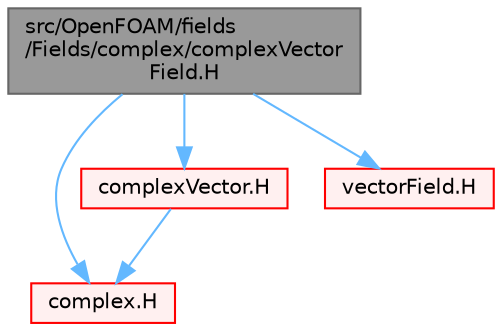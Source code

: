 digraph "src/OpenFOAM/fields/Fields/complex/complexVectorField.H"
{
 // LATEX_PDF_SIZE
  bgcolor="transparent";
  edge [fontname=Helvetica,fontsize=10,labelfontname=Helvetica,labelfontsize=10];
  node [fontname=Helvetica,fontsize=10,shape=box,height=0.2,width=0.4];
  Node1 [id="Node000001",label="src/OpenFOAM/fields\l/Fields/complex/complexVector\lField.H",height=0.2,width=0.4,color="gray40", fillcolor="grey60", style="filled", fontcolor="black",tooltip=" "];
  Node1 -> Node2 [id="edge1_Node000001_Node000002",color="steelblue1",style="solid",tooltip=" "];
  Node2 [id="Node000002",label="complex.H",height=0.2,width=0.4,color="red", fillcolor="#FFF0F0", style="filled",URL="$complex_8H.html",tooltip=" "];
  Node1 -> Node40 [id="edge2_Node000001_Node000040",color="steelblue1",style="solid",tooltip=" "];
  Node40 [id="Node000040",label="complexVector.H",height=0.2,width=0.4,color="red", fillcolor="#FFF0F0", style="filled",URL="$complexVector_8H.html",tooltip=" "];
  Node40 -> Node2 [id="edge3_Node000040_Node000002",color="steelblue1",style="solid",tooltip=" "];
  Node1 -> Node84 [id="edge4_Node000001_Node000084",color="steelblue1",style="solid",tooltip=" "];
  Node84 [id="Node000084",label="vectorField.H",height=0.2,width=0.4,color="red", fillcolor="#FFF0F0", style="filled",URL="$vectorField_8H.html",tooltip=" "];
}

